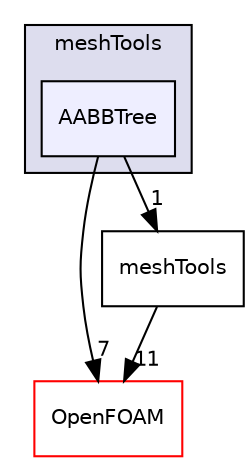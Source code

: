 digraph "src/meshTools/AABBTree" {
  bgcolor=transparent;
  compound=true
  node [ fontsize="10", fontname="Helvetica"];
  edge [ labelfontsize="10", labelfontname="Helvetica"];
  subgraph clusterdir_ae30ad0bef50cf391b24c614251bb9fd {
    graph [ bgcolor="#ddddee", pencolor="black", label="meshTools" fontname="Helvetica", fontsize="10", URL="dir_ae30ad0bef50cf391b24c614251bb9fd.html"]
  dir_fb90c10299947d8c33ee47ca1168ff89 [shape=box, label="AABBTree", style="filled", fillcolor="#eeeeff", pencolor="black", URL="dir_fb90c10299947d8c33ee47ca1168ff89.html"];
  }
  dir_c5473ff19b20e6ec4dfe5c310b3778a8 [shape=box label="OpenFOAM" color="red" URL="dir_c5473ff19b20e6ec4dfe5c310b3778a8.html"];
  dir_ed89494532d84cde5bd7df6bbfcbe2dc [shape=box label="meshTools" URL="dir_ed89494532d84cde5bd7df6bbfcbe2dc.html"];
  dir_fb90c10299947d8c33ee47ca1168ff89->dir_c5473ff19b20e6ec4dfe5c310b3778a8 [headlabel="7", labeldistance=1.5 headhref="dir_001950_002151.html"];
  dir_fb90c10299947d8c33ee47ca1168ff89->dir_ed89494532d84cde5bd7df6bbfcbe2dc [headlabel="1", labeldistance=1.5 headhref="dir_001950_002015.html"];
  dir_ed89494532d84cde5bd7df6bbfcbe2dc->dir_c5473ff19b20e6ec4dfe5c310b3778a8 [headlabel="11", labeldistance=1.5 headhref="dir_002015_002151.html"];
}
